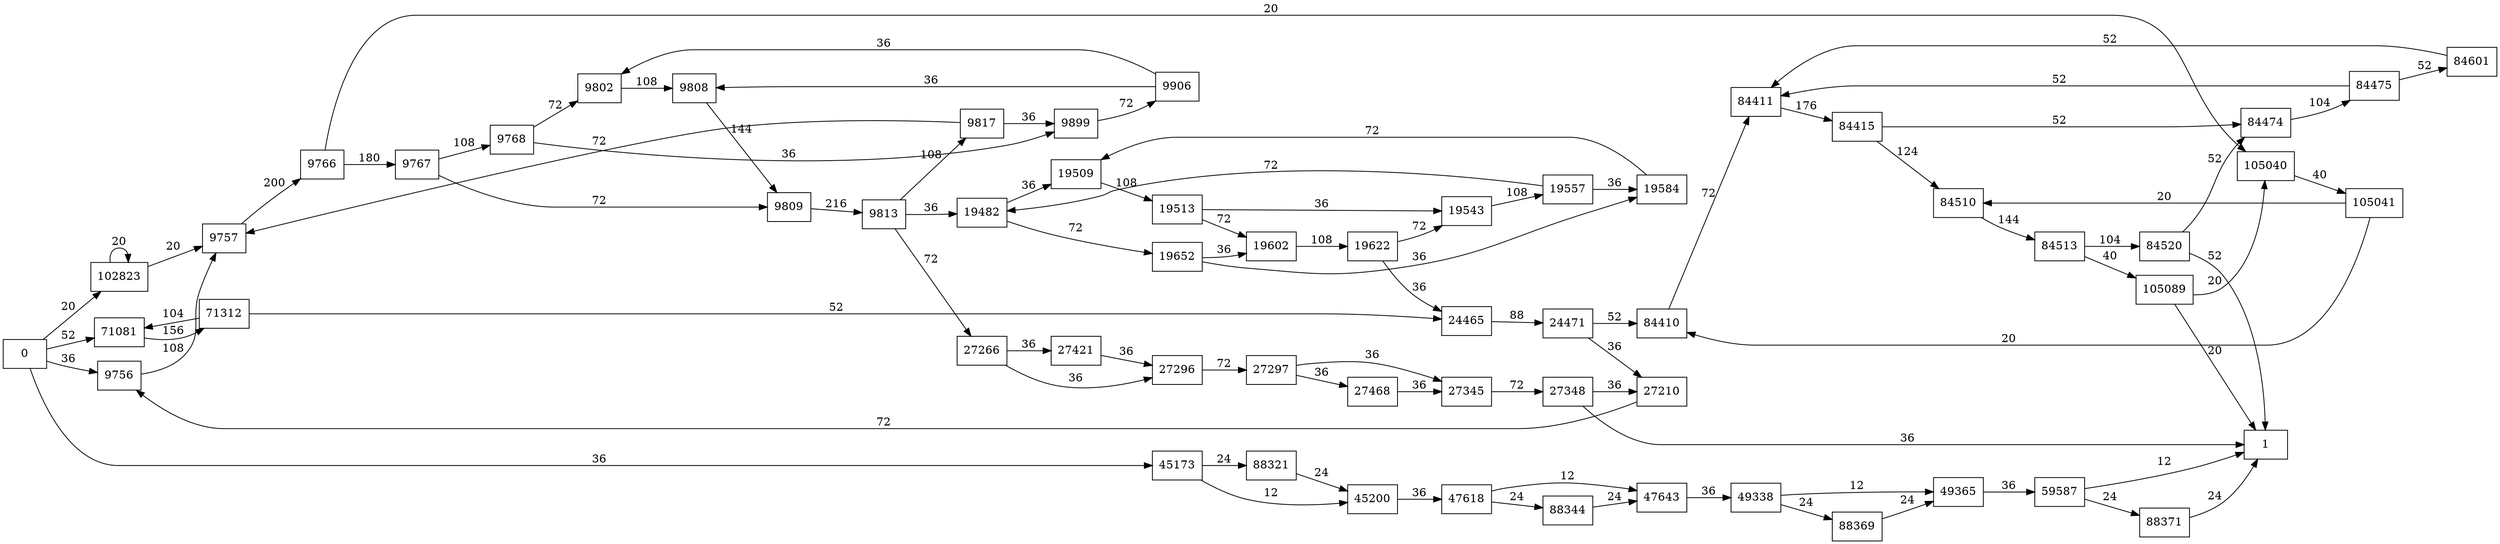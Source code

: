 digraph {
	graph [rankdir=LR]
	node [shape=rectangle]
	9756 -> 9757 [label=108]
	9757 -> 9766 [label=200]
	9766 -> 9767 [label=180]
	9766 -> 105040 [label=20]
	9767 -> 9768 [label=108]
	9767 -> 9809 [label=72]
	9768 -> 9802 [label=72]
	9768 -> 9899 [label=36]
	9802 -> 9808 [label=108]
	9808 -> 9809 [label=144]
	9809 -> 9813 [label=216]
	9813 -> 9817 [label=108]
	9813 -> 19482 [label=36]
	9813 -> 27266 [label=72]
	9817 -> 9757 [label=72]
	9817 -> 9899 [label=36]
	9899 -> 9906 [label=72]
	9906 -> 9802 [label=36]
	9906 -> 9808 [label=36]
	19482 -> 19509 [label=36]
	19482 -> 19652 [label=72]
	19509 -> 19513 [label=108]
	19513 -> 19602 [label=72]
	19513 -> 19543 [label=36]
	19543 -> 19557 [label=108]
	19557 -> 19584 [label=36]
	19557 -> 19482 [label=72]
	19584 -> 19509 [label=72]
	19602 -> 19622 [label=108]
	19622 -> 19543 [label=72]
	19622 -> 24465 [label=36]
	19652 -> 19584 [label=36]
	19652 -> 19602 [label=36]
	24465 -> 24471 [label=88]
	24471 -> 27210 [label=36]
	24471 -> 84410 [label=52]
	27210 -> 9756 [label=72]
	27266 -> 27296 [label=36]
	27266 -> 27421 [label=36]
	27296 -> 27297 [label=72]
	27297 -> 27345 [label=36]
	27297 -> 27468 [label=36]
	27345 -> 27348 [label=72]
	27348 -> 27210 [label=36]
	27348 -> 1 [label=36]
	27421 -> 27296 [label=36]
	27468 -> 27345 [label=36]
	45173 -> 45200 [label=12]
	45173 -> 88321 [label=24]
	45200 -> 47618 [label=36]
	47618 -> 47643 [label=12]
	47618 -> 88344 [label=24]
	47643 -> 49338 [label=36]
	49338 -> 49365 [label=12]
	49338 -> 88369 [label=24]
	49365 -> 59587 [label=36]
	59587 -> 1 [label=12]
	59587 -> 88371 [label=24]
	71081 -> 71312 [label=156]
	71312 -> 71081 [label=104]
	71312 -> 24465 [label=52]
	84410 -> 84411 [label=72]
	84411 -> 84415 [label=176]
	84415 -> 84510 [label=124]
	84415 -> 84474 [label=52]
	84474 -> 84475 [label=104]
	84475 -> 84411 [label=52]
	84475 -> 84601 [label=52]
	84510 -> 84513 [label=144]
	84513 -> 84520 [label=104]
	84513 -> 105089 [label=40]
	84520 -> 84474 [label=52]
	84520 -> 1 [label=52]
	84601 -> 84411 [label=52]
	88321 -> 45200 [label=24]
	88344 -> 47643 [label=24]
	88369 -> 49365 [label=24]
	88371 -> 1 [label=24]
	102823 -> 102823 [label=20]
	102823 -> 9757 [label=20]
	105040 -> 105041 [label=40]
	105041 -> 84510 [label=20]
	105041 -> 84410 [label=20]
	105089 -> 105040 [label=20]
	105089 -> 1 [label=20]
	0 -> 9756 [label=36]
	0 -> 45173 [label=36]
	0 -> 71081 [label=52]
	0 -> 102823 [label=20]
}

